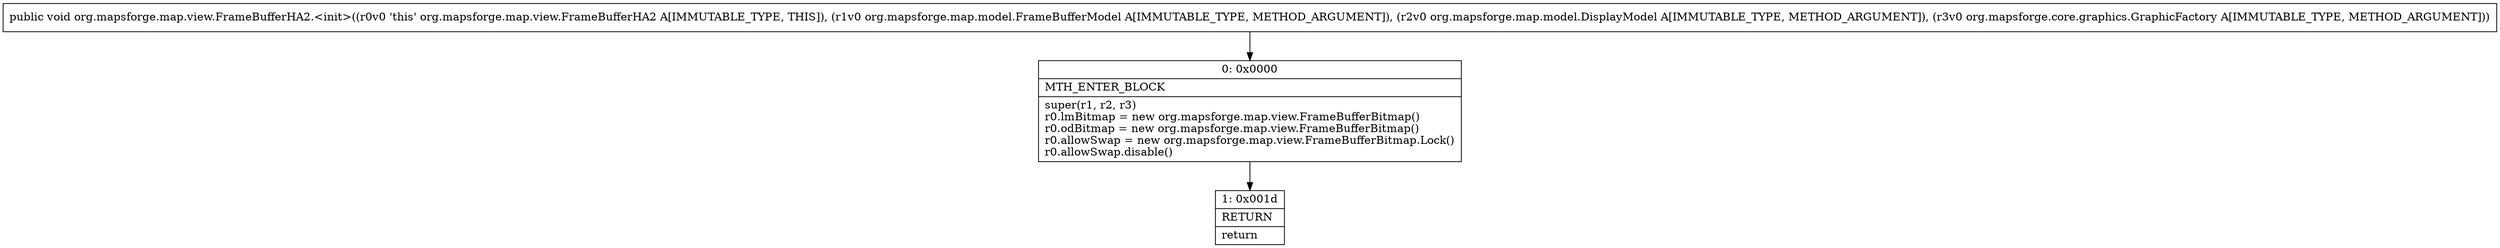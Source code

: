 digraph "CFG fororg.mapsforge.map.view.FrameBufferHA2.\<init\>(Lorg\/mapsforge\/map\/model\/FrameBufferModel;Lorg\/mapsforge\/map\/model\/DisplayModel;Lorg\/mapsforge\/core\/graphics\/GraphicFactory;)V" {
Node_0 [shape=record,label="{0\:\ 0x0000|MTH_ENTER_BLOCK\l|super(r1, r2, r3)\lr0.lmBitmap = new org.mapsforge.map.view.FrameBufferBitmap()\lr0.odBitmap = new org.mapsforge.map.view.FrameBufferBitmap()\lr0.allowSwap = new org.mapsforge.map.view.FrameBufferBitmap.Lock()\lr0.allowSwap.disable()\l}"];
Node_1 [shape=record,label="{1\:\ 0x001d|RETURN\l|return\l}"];
MethodNode[shape=record,label="{public void org.mapsforge.map.view.FrameBufferHA2.\<init\>((r0v0 'this' org.mapsforge.map.view.FrameBufferHA2 A[IMMUTABLE_TYPE, THIS]), (r1v0 org.mapsforge.map.model.FrameBufferModel A[IMMUTABLE_TYPE, METHOD_ARGUMENT]), (r2v0 org.mapsforge.map.model.DisplayModel A[IMMUTABLE_TYPE, METHOD_ARGUMENT]), (r3v0 org.mapsforge.core.graphics.GraphicFactory A[IMMUTABLE_TYPE, METHOD_ARGUMENT])) }"];
MethodNode -> Node_0;
Node_0 -> Node_1;
}

